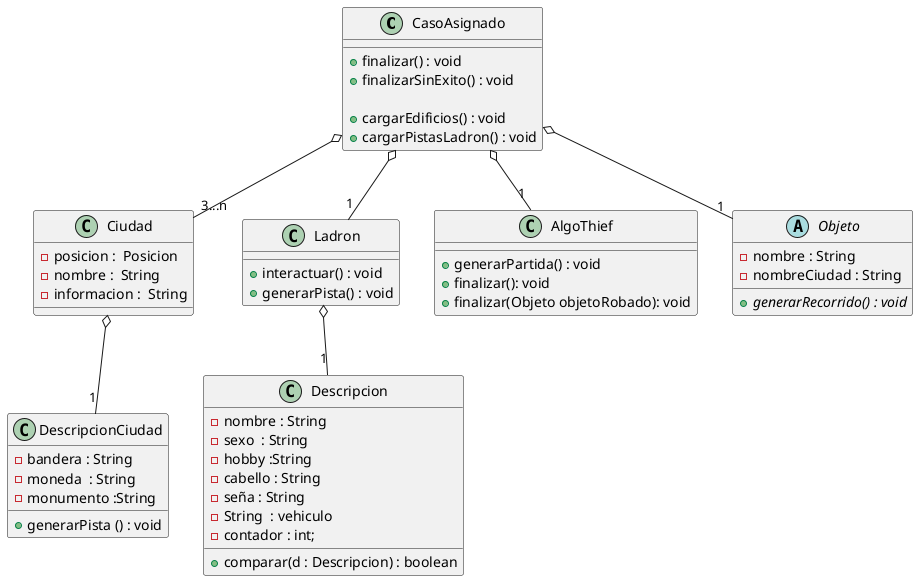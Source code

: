 @startuml

class CasoAsignado {
    + finalizar() : void
    + finalizarSinExito() : void

    + cargarEdificios() : void
    + cargarPistasLadron() : void
}

class AlgoThief {
 + generarPartida() : void
 + finalizar(): void
 + finalizar(Objeto objetoRobado): void
}

abstract class Objeto {
    -  nombre : String
    -  nombreCiudad : String
    + {abstract} generarRecorrido() : void

}

class Ladron {
    + interactuar() : void
    + generarPista() : void

}

class Ciudad{
    - posicion :  Posicion
    - nombre :  String
    - informacion :  String


}

class DescripcionCiudad{
            - bandera : String
        - moneda  : String
        - monumento :String
        + generarPista () : void
}

class Descripcion{
    - nombre : String
    - sexo  : String
    - hobby :String
    -  cabello : String
    - seña : String
    - String  : vehiculo
    -  contador : int;
    + comparar(d : Descripcion) : boolean


}

AlgoThief "1" --upo  CasoAsignado
Objeto "1" --upo CasoAsignado
Ciudad "3...n" --upo CasoAsignado
Ladron "1"--upo CasoAsignado
Descripcion "1" --upo Ladron
DescripcionCiudad "1" --upo Ciudad

@enduml